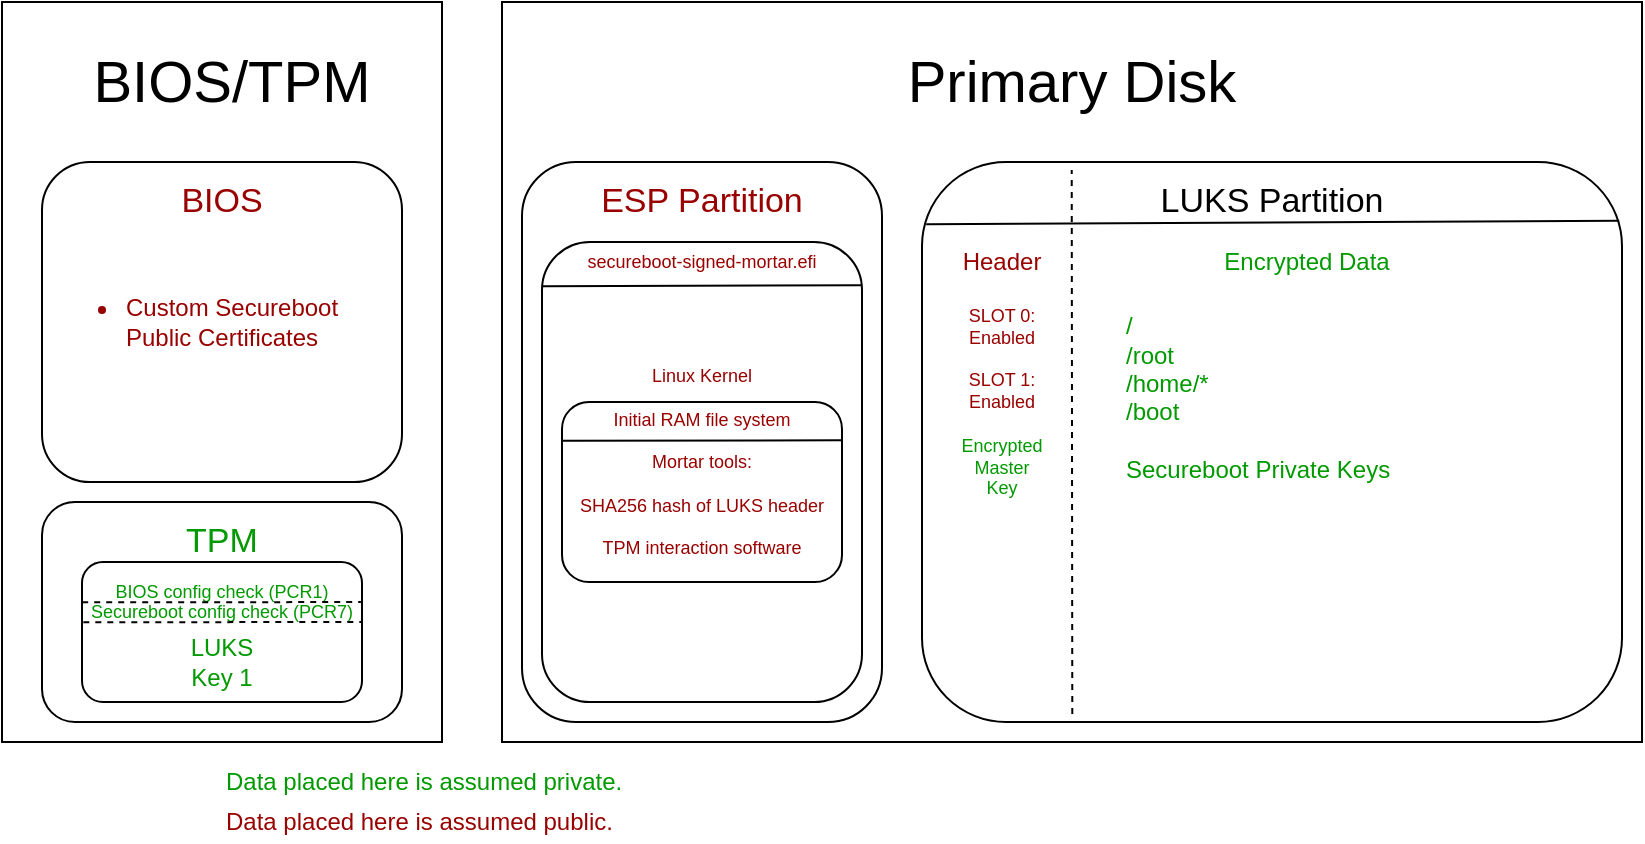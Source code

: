 <mxfile version="12.5.4" type="device"><diagram id="_IOVnV9kN-inWjInE9Yc" name="Page-1"><mxGraphModel dx="1401" dy="542" grid="1" gridSize="10" guides="1" tooltips="1" connect="1" arrows="1" fold="1" page="1" pageScale="1" pageWidth="850" pageHeight="1100" math="0" shadow="0"><root><mxCell id="0"/><mxCell id="1" parent="0"/><mxCell id="xz3B_qoqezrHxSgoByZO-1" value="" style="rounded=1;whiteSpace=wrap;html=1;fillColor=none;align=left;" vertex="1" parent="1"><mxGeometry x="480" y="200" width="350" height="280" as="geometry"/></mxCell><mxCell id="xz3B_qoqezrHxSgoByZO-7" value="" style="rounded=0;whiteSpace=wrap;html=1;fillColor=none;" vertex="1" parent="1"><mxGeometry x="20" y="120" width="220" height="370" as="geometry"/></mxCell><mxCell id="xz3B_qoqezrHxSgoByZO-4" value="" style="rounded=1;whiteSpace=wrap;html=1;fillColor=none;" vertex="1" parent="1"><mxGeometry x="40" y="370" width="180" height="110" as="geometry"/></mxCell><mxCell id="xz3B_qoqezrHxSgoByZO-15" value="&lt;font style=&quot;font-size: 17px&quot;&gt;TPM&lt;/font&gt;" style="text;html=1;strokeColor=none;fillColor=none;align=center;verticalAlign=middle;whiteSpace=wrap;rounded=0;fontColor=#009900;labelBackgroundColor=#ffffff;" vertex="1" parent="1"><mxGeometry x="60" y="380" width="140" height="20" as="geometry"/></mxCell><mxCell id="xz3B_qoqezrHxSgoByZO-26" value="" style="rounded=1;whiteSpace=wrap;html=1;labelBackgroundColor=#ffffff;fillColor=none;fontColor=#009900;align=left;" vertex="1" parent="1"><mxGeometry x="60" y="400" width="140" height="70" as="geometry"/></mxCell><mxCell id="xz3B_qoqezrHxSgoByZO-5" value="" style="rounded=0;whiteSpace=wrap;html=1;fillColor=none;" vertex="1" parent="1"><mxGeometry x="270" y="120" width="570" height="370" as="geometry"/></mxCell><mxCell id="xz3B_qoqezrHxSgoByZO-2" value="" style="rounded=1;whiteSpace=wrap;html=1;fillColor=none;" vertex="1" parent="1"><mxGeometry x="280" y="200" width="180" height="280" as="geometry"/></mxCell><mxCell id="xz3B_qoqezrHxSgoByZO-3" value="" style="rounded=1;whiteSpace=wrap;html=1;fillColor=none;" vertex="1" parent="1"><mxGeometry x="40" y="200" width="180" height="160" as="geometry"/></mxCell><mxCell id="xz3B_qoqezrHxSgoByZO-6" value="&lt;font style=&quot;font-size: 29px&quot;&gt;Primary Disk&lt;/font&gt;" style="text;html=1;strokeColor=none;fillColor=none;align=center;verticalAlign=middle;whiteSpace=wrap;rounded=0;" vertex="1" parent="1"><mxGeometry x="270" y="150" width="570" height="20" as="geometry"/></mxCell><mxCell id="xz3B_qoqezrHxSgoByZO-8" value="&lt;font style=&quot;font-size: 17px&quot; color=&quot;#990000&quot;&gt;ESP Partition&lt;/font&gt;" style="text;html=1;strokeColor=none;fillColor=none;align=center;verticalAlign=middle;whiteSpace=wrap;rounded=0;" vertex="1" parent="1"><mxGeometry x="300" y="210" width="140" height="20" as="geometry"/></mxCell><mxCell id="xz3B_qoqezrHxSgoByZO-9" value="&lt;span style=&quot;font-size: 17px&quot;&gt;LUKS Partition&lt;/span&gt;" style="text;html=1;strokeColor=none;fillColor=none;align=center;verticalAlign=middle;whiteSpace=wrap;rounded=0;" vertex="1" parent="1"><mxGeometry x="585" y="210" width="140" height="20" as="geometry"/></mxCell><mxCell id="xz3B_qoqezrHxSgoByZO-13" value="&lt;span style=&quot;font-size: 29px&quot;&gt;BIOS/TPM&lt;/span&gt;" style="text;html=1;strokeColor=none;fillColor=none;align=center;verticalAlign=middle;whiteSpace=wrap;rounded=0;" vertex="1" parent="1"><mxGeometry x="30" y="150" width="210" height="20" as="geometry"/></mxCell><mxCell id="xz3B_qoqezrHxSgoByZO-14" value="&lt;font style=&quot;font-size: 17px&quot;&gt;BIOS&lt;/font&gt;" style="text;html=1;strokeColor=none;fillColor=none;align=center;verticalAlign=middle;whiteSpace=wrap;rounded=0;fontColor=#990000;" vertex="1" parent="1"><mxGeometry x="60" y="210" width="140" height="20" as="geometry"/></mxCell><mxCell id="xz3B_qoqezrHxSgoByZO-16" value="" style="endArrow=none;dashed=1;html=1;" edge="1" parent="1"><mxGeometry width="50" height="50" relative="1" as="geometry"><mxPoint x="555.15" y="476" as="sourcePoint"/><mxPoint x="554.86" y="204" as="targetPoint"/></mxGeometry></mxCell><mxCell id="xz3B_qoqezrHxSgoByZO-17" value="&lt;font color=&quot;#990000&quot;&gt;Header&lt;/font&gt;" style="text;html=1;strokeColor=none;fillColor=none;align=center;verticalAlign=middle;whiteSpace=wrap;rounded=0;" vertex="1" parent="1"><mxGeometry x="500" y="240" width="40" height="20" as="geometry"/></mxCell><mxCell id="xz3B_qoqezrHxSgoByZO-18" value="&lt;font color=&quot;#009900&quot;&gt;Encrypted Data&lt;/font&gt;" style="text;html=1;strokeColor=none;fillColor=none;align=center;verticalAlign=middle;whiteSpace=wrap;rounded=0;" vertex="1" parent="1"><mxGeometry x="620" y="240" width="105" height="20" as="geometry"/></mxCell><mxCell id="xz3B_qoqezrHxSgoByZO-19" value="&lt;font color=&quot;#009900&quot;&gt;Data placed here is assumed private.&lt;/font&gt;" style="text;html=1;strokeColor=none;fillColor=none;align=left;verticalAlign=middle;whiteSpace=wrap;rounded=0;" vertex="1" parent="1"><mxGeometry x="130" y="500" width="270" height="20" as="geometry"/></mxCell><mxCell id="xz3B_qoqezrHxSgoByZO-20" value="&lt;font color=&quot;#990000&quot;&gt;Data placed here is assumed public.&lt;/font&gt;" style="text;html=1;strokeColor=none;fillColor=none;align=left;verticalAlign=middle;whiteSpace=wrap;rounded=0;" vertex="1" parent="1"><mxGeometry x="130" y="520" width="240" height="20" as="geometry"/></mxCell><mxCell id="xz3B_qoqezrHxSgoByZO-22" value="&lt;ul&gt;&lt;li&gt;Custom Secureboot Public Certificates&lt;/li&gt;&lt;/ul&gt;" style="text;html=1;strokeColor=none;fillColor=none;align=left;verticalAlign=middle;whiteSpace=wrap;rounded=0;labelBackgroundColor=none;fontColor=#990000;" vertex="1" parent="1"><mxGeometry x="40" y="230" width="180" height="100" as="geometry"/></mxCell><mxCell id="xz3B_qoqezrHxSgoByZO-23" value="&lt;font color=&quot;#009900&quot;&gt;/&lt;br&gt;/root&lt;br&gt;/home/*&lt;br&gt;/boot&lt;br&gt;&lt;br&gt;Secureboot Private Keys&lt;br&gt;&lt;br&gt;&lt;/font&gt;" style="text;html=1;strokeColor=none;fillColor=none;align=left;verticalAlign=middle;whiteSpace=wrap;rounded=0;labelBackgroundColor=none;fontColor=#990000;" vertex="1" parent="1"><mxGeometry x="580" y="260" width="190" height="130" as="geometry"/></mxCell><mxCell id="xz3B_qoqezrHxSgoByZO-24" value="LUKS Key 1" style="text;html=1;strokeColor=none;fillColor=none;align=center;verticalAlign=middle;whiteSpace=wrap;rounded=0;labelBackgroundColor=#ffffff;fontColor=#009900;" vertex="1" parent="1"><mxGeometry x="110" y="440" width="40" height="20" as="geometry"/></mxCell><mxCell id="xz3B_qoqezrHxSgoByZO-25" value="BIOS config check (PCR1)" style="text;html=1;strokeColor=none;fillColor=none;align=center;verticalAlign=middle;whiteSpace=wrap;rounded=0;labelBackgroundColor=none;fontColor=#009900;labelBorderColor=none;fontSize=9;" vertex="1" parent="1"><mxGeometry x="70" y="410" width="120" height="10" as="geometry"/></mxCell><mxCell id="xz3B_qoqezrHxSgoByZO-28" value="Secureboot config check (PCR7)" style="text;html=1;strokeColor=none;fillColor=none;align=center;verticalAlign=middle;whiteSpace=wrap;rounded=0;labelBackgroundColor=none;fontColor=#009900;labelBorderColor=none;fontSize=9;" vertex="1" parent="1"><mxGeometry x="55" y="420" width="150" height="10" as="geometry"/></mxCell><mxCell id="xz3B_qoqezrHxSgoByZO-29" value="" style="endArrow=none;dashed=1;html=1;fontSize=9;fontColor=#009900;entryX=0.963;entryY=0.003;entryDx=0;entryDy=0;entryPerimeter=0;exitX=0.034;exitY=0.016;exitDx=0;exitDy=0;exitPerimeter=0;" edge="1" parent="1" source="xz3B_qoqezrHxSgoByZO-28" target="xz3B_qoqezrHxSgoByZO-28"><mxGeometry width="50" height="50" relative="1" as="geometry"><mxPoint y="450" as="sourcePoint"/><mxPoint x="10" y="420" as="targetPoint"/></mxGeometry></mxCell><mxCell id="xz3B_qoqezrHxSgoByZO-30" value="" style="endArrow=none;dashed=1;html=1;fontSize=9;fontColor=#009900;entryX=0.963;entryY=0.003;entryDx=0;entryDy=0;entryPerimeter=0;exitX=0.034;exitY=0.016;exitDx=0;exitDy=0;exitPerimeter=0;" edge="1" parent="1"><mxGeometry width="50" height="50" relative="1" as="geometry"><mxPoint x="60.65" y="430.13" as="sourcePoint"/><mxPoint x="200.0" y="430.0" as="targetPoint"/></mxGeometry></mxCell><mxCell id="xz3B_qoqezrHxSgoByZO-31" value="SLOT 0: Enabled&lt;br&gt;&lt;br&gt;SLOT 1:&lt;br&gt;Enabled&lt;br&gt;&lt;br&gt;&lt;font color=&quot;#009900&quot;&gt;Encrypted Master Key&lt;/font&gt;" style="text;html=1;strokeColor=none;fillColor=none;align=center;verticalAlign=middle;whiteSpace=wrap;rounded=0;labelBackgroundColor=none;fontSize=9;fontColor=#990000;" vertex="1" parent="1"><mxGeometry x="500" y="310" width="40" height="20" as="geometry"/></mxCell><mxCell id="xz3B_qoqezrHxSgoByZO-32" value="" style="endArrow=none;html=1;fontSize=9;fontColor=#990000;exitX=0.006;exitY=0.111;exitDx=0;exitDy=0;exitPerimeter=0;entryX=0.996;entryY=0.105;entryDx=0;entryDy=0;entryPerimeter=0;" edge="1" parent="1" source="xz3B_qoqezrHxSgoByZO-1" target="xz3B_qoqezrHxSgoByZO-1"><mxGeometry width="50" height="50" relative="1" as="geometry"><mxPoint x="520" y="260" as="sourcePoint"/><mxPoint x="570" y="210" as="targetPoint"/></mxGeometry></mxCell><mxCell id="xz3B_qoqezrHxSgoByZO-33" value="" style="rounded=1;whiteSpace=wrap;html=1;labelBackgroundColor=none;fillColor=none;fontSize=9;fontColor=#990000;align=left;" vertex="1" parent="1"><mxGeometry x="290" y="240" width="160" height="230" as="geometry"/></mxCell><mxCell id="xz3B_qoqezrHxSgoByZO-34" value="secureboot-signed-mortar.efi" style="text;html=1;strokeColor=none;fillColor=none;align=center;verticalAlign=middle;whiteSpace=wrap;rounded=0;labelBackgroundColor=none;fontSize=9;fontColor=#990000;" vertex="1" parent="1"><mxGeometry x="290" y="240" width="160" height="20" as="geometry"/></mxCell><mxCell id="xz3B_qoqezrHxSgoByZO-35" value="" style="endArrow=none;html=1;fontSize=9;fontColor=#990000;entryX=0.998;entryY=0.094;entryDx=0;entryDy=0;entryPerimeter=0;exitX=0.002;exitY=0.096;exitDx=0;exitDy=0;exitPerimeter=0;" edge="1" parent="1" source="xz3B_qoqezrHxSgoByZO-33" target="xz3B_qoqezrHxSgoByZO-33"><mxGeometry width="50" height="50" relative="1" as="geometry"><mxPoint x="290" y="262" as="sourcePoint"/><mxPoint x="380" y="270" as="targetPoint"/></mxGeometry></mxCell><mxCell id="xz3B_qoqezrHxSgoByZO-36" value="Linux Kernel&lt;br&gt;&lt;br&gt;Initial RAM file system&lt;br&gt;&lt;br&gt;Mortar tools:&lt;br&gt;&lt;br&gt;SHA256 hash of LUKS header&lt;br&gt;&lt;br&gt;TPM interaction software" style="text;html=1;strokeColor=none;fillColor=none;align=center;verticalAlign=middle;whiteSpace=wrap;rounded=0;labelBackgroundColor=none;fontSize=9;fontColor=#990000;" vertex="1" parent="1"><mxGeometry x="300" y="270" width="140" height="160" as="geometry"/></mxCell><mxCell id="xz3B_qoqezrHxSgoByZO-37" value="" style="rounded=1;whiteSpace=wrap;html=1;labelBackgroundColor=none;fillColor=none;fontSize=9;fontColor=#990000;align=left;" vertex="1" parent="1"><mxGeometry x="300" y="320" width="140" height="90" as="geometry"/></mxCell><mxCell id="xz3B_qoqezrHxSgoByZO-39" value="" style="endArrow=none;html=1;fontSize=9;fontColor=#990000;entryX=0.997;entryY=0.213;entryDx=0;entryDy=0;entryPerimeter=0;exitX=-0.002;exitY=0.215;exitDx=0;exitDy=0;exitPerimeter=0;" edge="1" parent="1" source="xz3B_qoqezrHxSgoByZO-37" target="xz3B_qoqezrHxSgoByZO-37"><mxGeometry width="50" height="50" relative="1" as="geometry"><mxPoint x="310" y="390" as="sourcePoint"/><mxPoint x="360" y="340" as="targetPoint"/></mxGeometry></mxCell></root></mxGraphModel></diagram></mxfile>